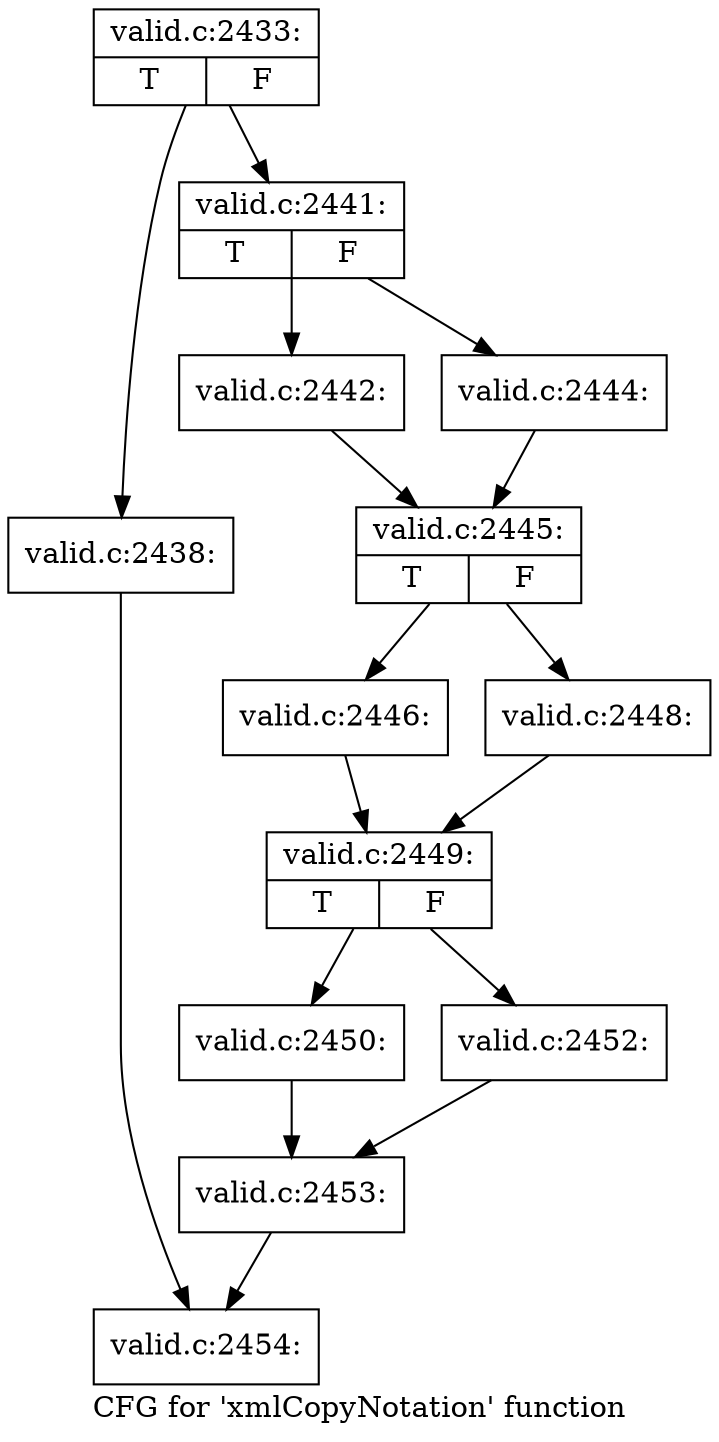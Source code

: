 digraph "CFG for 'xmlCopyNotation' function" {
	label="CFG for 'xmlCopyNotation' function";

	Node0x5296c10 [shape=record,label="{valid.c:2433:|{<s0>T|<s1>F}}"];
	Node0x5296c10 -> Node0x5299660;
	Node0x5296c10 -> Node0x5299fb0;
	Node0x5299660 [shape=record,label="{valid.c:2438:}"];
	Node0x5299660 -> Node0x5298cc0;
	Node0x5299fb0 [shape=record,label="{valid.c:2441:|{<s0>T|<s1>F}}"];
	Node0x5299fb0 -> Node0x529a5e0;
	Node0x5299fb0 -> Node0x529a680;
	Node0x529a5e0 [shape=record,label="{valid.c:2442:}"];
	Node0x529a5e0 -> Node0x529a630;
	Node0x529a680 [shape=record,label="{valid.c:2444:}"];
	Node0x529a680 -> Node0x529a630;
	Node0x529a630 [shape=record,label="{valid.c:2445:|{<s0>T|<s1>F}}"];
	Node0x529a630 -> Node0x529b260;
	Node0x529a630 -> Node0x529b300;
	Node0x529b260 [shape=record,label="{valid.c:2446:}"];
	Node0x529b260 -> Node0x529b2b0;
	Node0x529b300 [shape=record,label="{valid.c:2448:}"];
	Node0x529b300 -> Node0x529b2b0;
	Node0x529b2b0 [shape=record,label="{valid.c:2449:|{<s0>T|<s1>F}}"];
	Node0x529b2b0 -> Node0x529bee0;
	Node0x529b2b0 -> Node0x529bf80;
	Node0x529bee0 [shape=record,label="{valid.c:2450:}"];
	Node0x529bee0 -> Node0x529bf30;
	Node0x529bf80 [shape=record,label="{valid.c:2452:}"];
	Node0x529bf80 -> Node0x529bf30;
	Node0x529bf30 [shape=record,label="{valid.c:2453:}"];
	Node0x529bf30 -> Node0x5298cc0;
	Node0x5298cc0 [shape=record,label="{valid.c:2454:}"];
}
